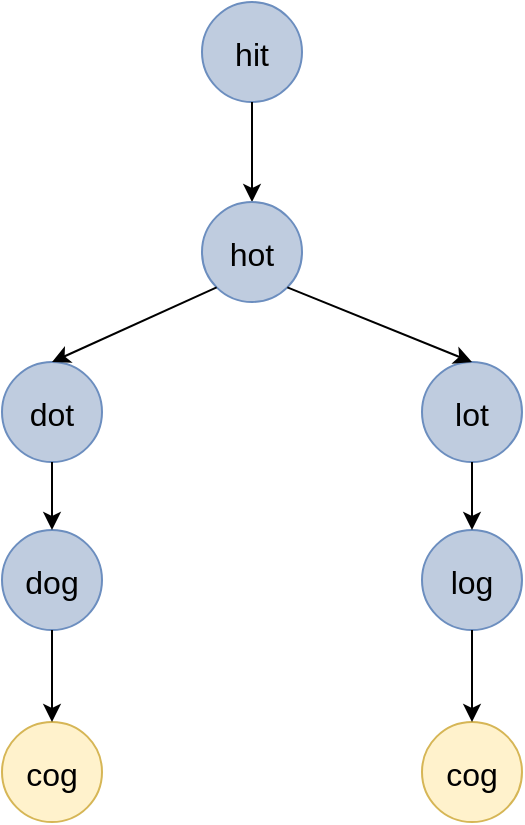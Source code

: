 <mxfile version="23.1.5" type="github">
  <diagram id="07fea595-8f29-1299-0266-81d95cde20df" name="Page-1">
    <mxGraphModel dx="1386" dy="785" grid="1" gridSize="10" guides="1" tooltips="1" connect="1" arrows="1" fold="1" page="1" pageScale="1" pageWidth="1169" pageHeight="827" background="none" math="0" shadow="0">
      <root>
        <mxCell id="0" />
        <mxCell id="1" parent="0" />
        <mxCell id="ywrrDu13jEAEhH4SM_dy-760" value="hit" style="ellipse;aspect=fixed;fillColor=#bfccdf;strokeColor=#6c8ebf;align=center;spacing=0;fontSize=16;" vertex="1" parent="1">
          <mxGeometry x="510" y="100" width="50" height="50" as="geometry" />
        </mxCell>
        <mxCell id="ywrrDu13jEAEhH4SM_dy-763" value="" style="endArrow=classic;html=1;rounded=0;exitX=0.5;exitY=1;exitDx=0;exitDy=0;entryX=0.5;entryY=0;entryDx=0;entryDy=0;" edge="1" parent="1" source="ywrrDu13jEAEhH4SM_dy-760" target="ywrrDu13jEAEhH4SM_dy-779">
          <mxGeometry width="50" height="50" relative="1" as="geometry">
            <mxPoint x="580" y="380" as="sourcePoint" />
            <mxPoint x="250" y="210" as="targetPoint" />
          </mxGeometry>
        </mxCell>
        <mxCell id="ywrrDu13jEAEhH4SM_dy-778" value="cog" style="ellipse;aspect=fixed;fillColor=#fff2cc;strokeColor=#d6b656;align=center;spacing=0;fontSize=16;" vertex="1" parent="1">
          <mxGeometry x="410" y="460" width="50" height="50" as="geometry" />
        </mxCell>
        <mxCell id="ywrrDu13jEAEhH4SM_dy-779" value="hot" style="ellipse;aspect=fixed;fillColor=#bfccdf;strokeColor=#6c8ebf;align=center;spacing=0;fontSize=16;" vertex="1" parent="1">
          <mxGeometry x="510" y="200" width="50" height="50" as="geometry" />
        </mxCell>
        <mxCell id="ywrrDu13jEAEhH4SM_dy-780" value="dot" style="ellipse;aspect=fixed;fillColor=#bfccdf;strokeColor=#6c8ebf;align=center;spacing=0;fontSize=16;" vertex="1" parent="1">
          <mxGeometry x="410" y="280" width="50" height="50" as="geometry" />
        </mxCell>
        <mxCell id="ywrrDu13jEAEhH4SM_dy-781" value="lot" style="ellipse;aspect=fixed;fillColor=#bfccdf;strokeColor=#6c8ebf;align=center;spacing=0;fontSize=16;" vertex="1" parent="1">
          <mxGeometry x="620" y="280" width="50" height="50" as="geometry" />
        </mxCell>
        <mxCell id="ywrrDu13jEAEhH4SM_dy-784" value="" style="endArrow=classic;html=1;rounded=0;entryX=0.5;entryY=0;entryDx=0;entryDy=0;exitX=0;exitY=1;exitDx=0;exitDy=0;" edge="1" parent="1" source="ywrrDu13jEAEhH4SM_dy-779" target="ywrrDu13jEAEhH4SM_dy-780">
          <mxGeometry width="50" height="50" relative="1" as="geometry">
            <mxPoint x="120" y="260" as="sourcePoint" />
            <mxPoint x="170" y="210" as="targetPoint" />
          </mxGeometry>
        </mxCell>
        <mxCell id="ywrrDu13jEAEhH4SM_dy-785" value="" style="endArrow=classic;html=1;rounded=0;exitX=1;exitY=1;exitDx=0;exitDy=0;entryX=0.5;entryY=0;entryDx=0;entryDy=0;" edge="1" parent="1" source="ywrrDu13jEAEhH4SM_dy-779" target="ywrrDu13jEAEhH4SM_dy-781">
          <mxGeometry width="50" height="50" relative="1" as="geometry">
            <mxPoint x="320" y="290" as="sourcePoint" />
            <mxPoint x="370" y="240" as="targetPoint" />
          </mxGeometry>
        </mxCell>
        <mxCell id="ywrrDu13jEAEhH4SM_dy-786" value="dog" style="ellipse;aspect=fixed;fillColor=#bfccdf;strokeColor=#6c8ebf;align=center;spacing=0;fontSize=16;" vertex="1" parent="1">
          <mxGeometry x="410" y="364" width="50" height="50" as="geometry" />
        </mxCell>
        <mxCell id="ywrrDu13jEAEhH4SM_dy-788" value="" style="endArrow=classic;html=1;rounded=0;exitX=0.5;exitY=1;exitDx=0;exitDy=0;entryX=0.5;entryY=0;entryDx=0;entryDy=0;" edge="1" parent="1" source="ywrrDu13jEAEhH4SM_dy-780" target="ywrrDu13jEAEhH4SM_dy-786">
          <mxGeometry width="50" height="50" relative="1" as="geometry">
            <mxPoint x="180" y="430" as="sourcePoint" />
            <mxPoint x="230" y="380" as="targetPoint" />
          </mxGeometry>
        </mxCell>
        <mxCell id="ywrrDu13jEAEhH4SM_dy-789" value="log" style="ellipse;aspect=fixed;fillColor=#bfccdf;strokeColor=#6c8ebf;align=center;spacing=0;fontSize=16;" vertex="1" parent="1">
          <mxGeometry x="620" y="364" width="50" height="50" as="geometry" />
        </mxCell>
        <mxCell id="ywrrDu13jEAEhH4SM_dy-790" value="" style="endArrow=classic;html=1;rounded=0;exitX=0.5;exitY=1;exitDx=0;exitDy=0;entryX=0.5;entryY=0;entryDx=0;entryDy=0;" edge="1" parent="1" source="ywrrDu13jEAEhH4SM_dy-781" target="ywrrDu13jEAEhH4SM_dy-789">
          <mxGeometry width="50" height="50" relative="1" as="geometry">
            <mxPoint x="340" y="430" as="sourcePoint" />
            <mxPoint x="390" y="380" as="targetPoint" />
          </mxGeometry>
        </mxCell>
        <mxCell id="ywrrDu13jEAEhH4SM_dy-794" value="" style="endArrow=classic;html=1;rounded=0;exitX=0.5;exitY=1;exitDx=0;exitDy=0;entryX=0.5;entryY=0;entryDx=0;entryDy=0;" edge="1" parent="1" source="ywrrDu13jEAEhH4SM_dy-786" target="ywrrDu13jEAEhH4SM_dy-778">
          <mxGeometry width="50" height="50" relative="1" as="geometry">
            <mxPoint x="130" y="530" as="sourcePoint" />
            <mxPoint x="180" y="480" as="targetPoint" />
          </mxGeometry>
        </mxCell>
        <mxCell id="ywrrDu13jEAEhH4SM_dy-795" value="cog" style="ellipse;aspect=fixed;fillColor=#fff2cc;strokeColor=#d6b656;align=center;spacing=0;fontSize=16;" vertex="1" parent="1">
          <mxGeometry x="620" y="460" width="50" height="50" as="geometry" />
        </mxCell>
        <mxCell id="ywrrDu13jEAEhH4SM_dy-796" value="" style="endArrow=classic;html=1;rounded=0;exitX=0.5;exitY=1;exitDx=0;exitDy=0;" edge="1" parent="1" source="ywrrDu13jEAEhH4SM_dy-789" target="ywrrDu13jEAEhH4SM_dy-795">
          <mxGeometry width="50" height="50" relative="1" as="geometry">
            <mxPoint x="360" y="520" as="sourcePoint" />
            <mxPoint x="410" y="470" as="targetPoint" />
          </mxGeometry>
        </mxCell>
      </root>
    </mxGraphModel>
  </diagram>
</mxfile>
